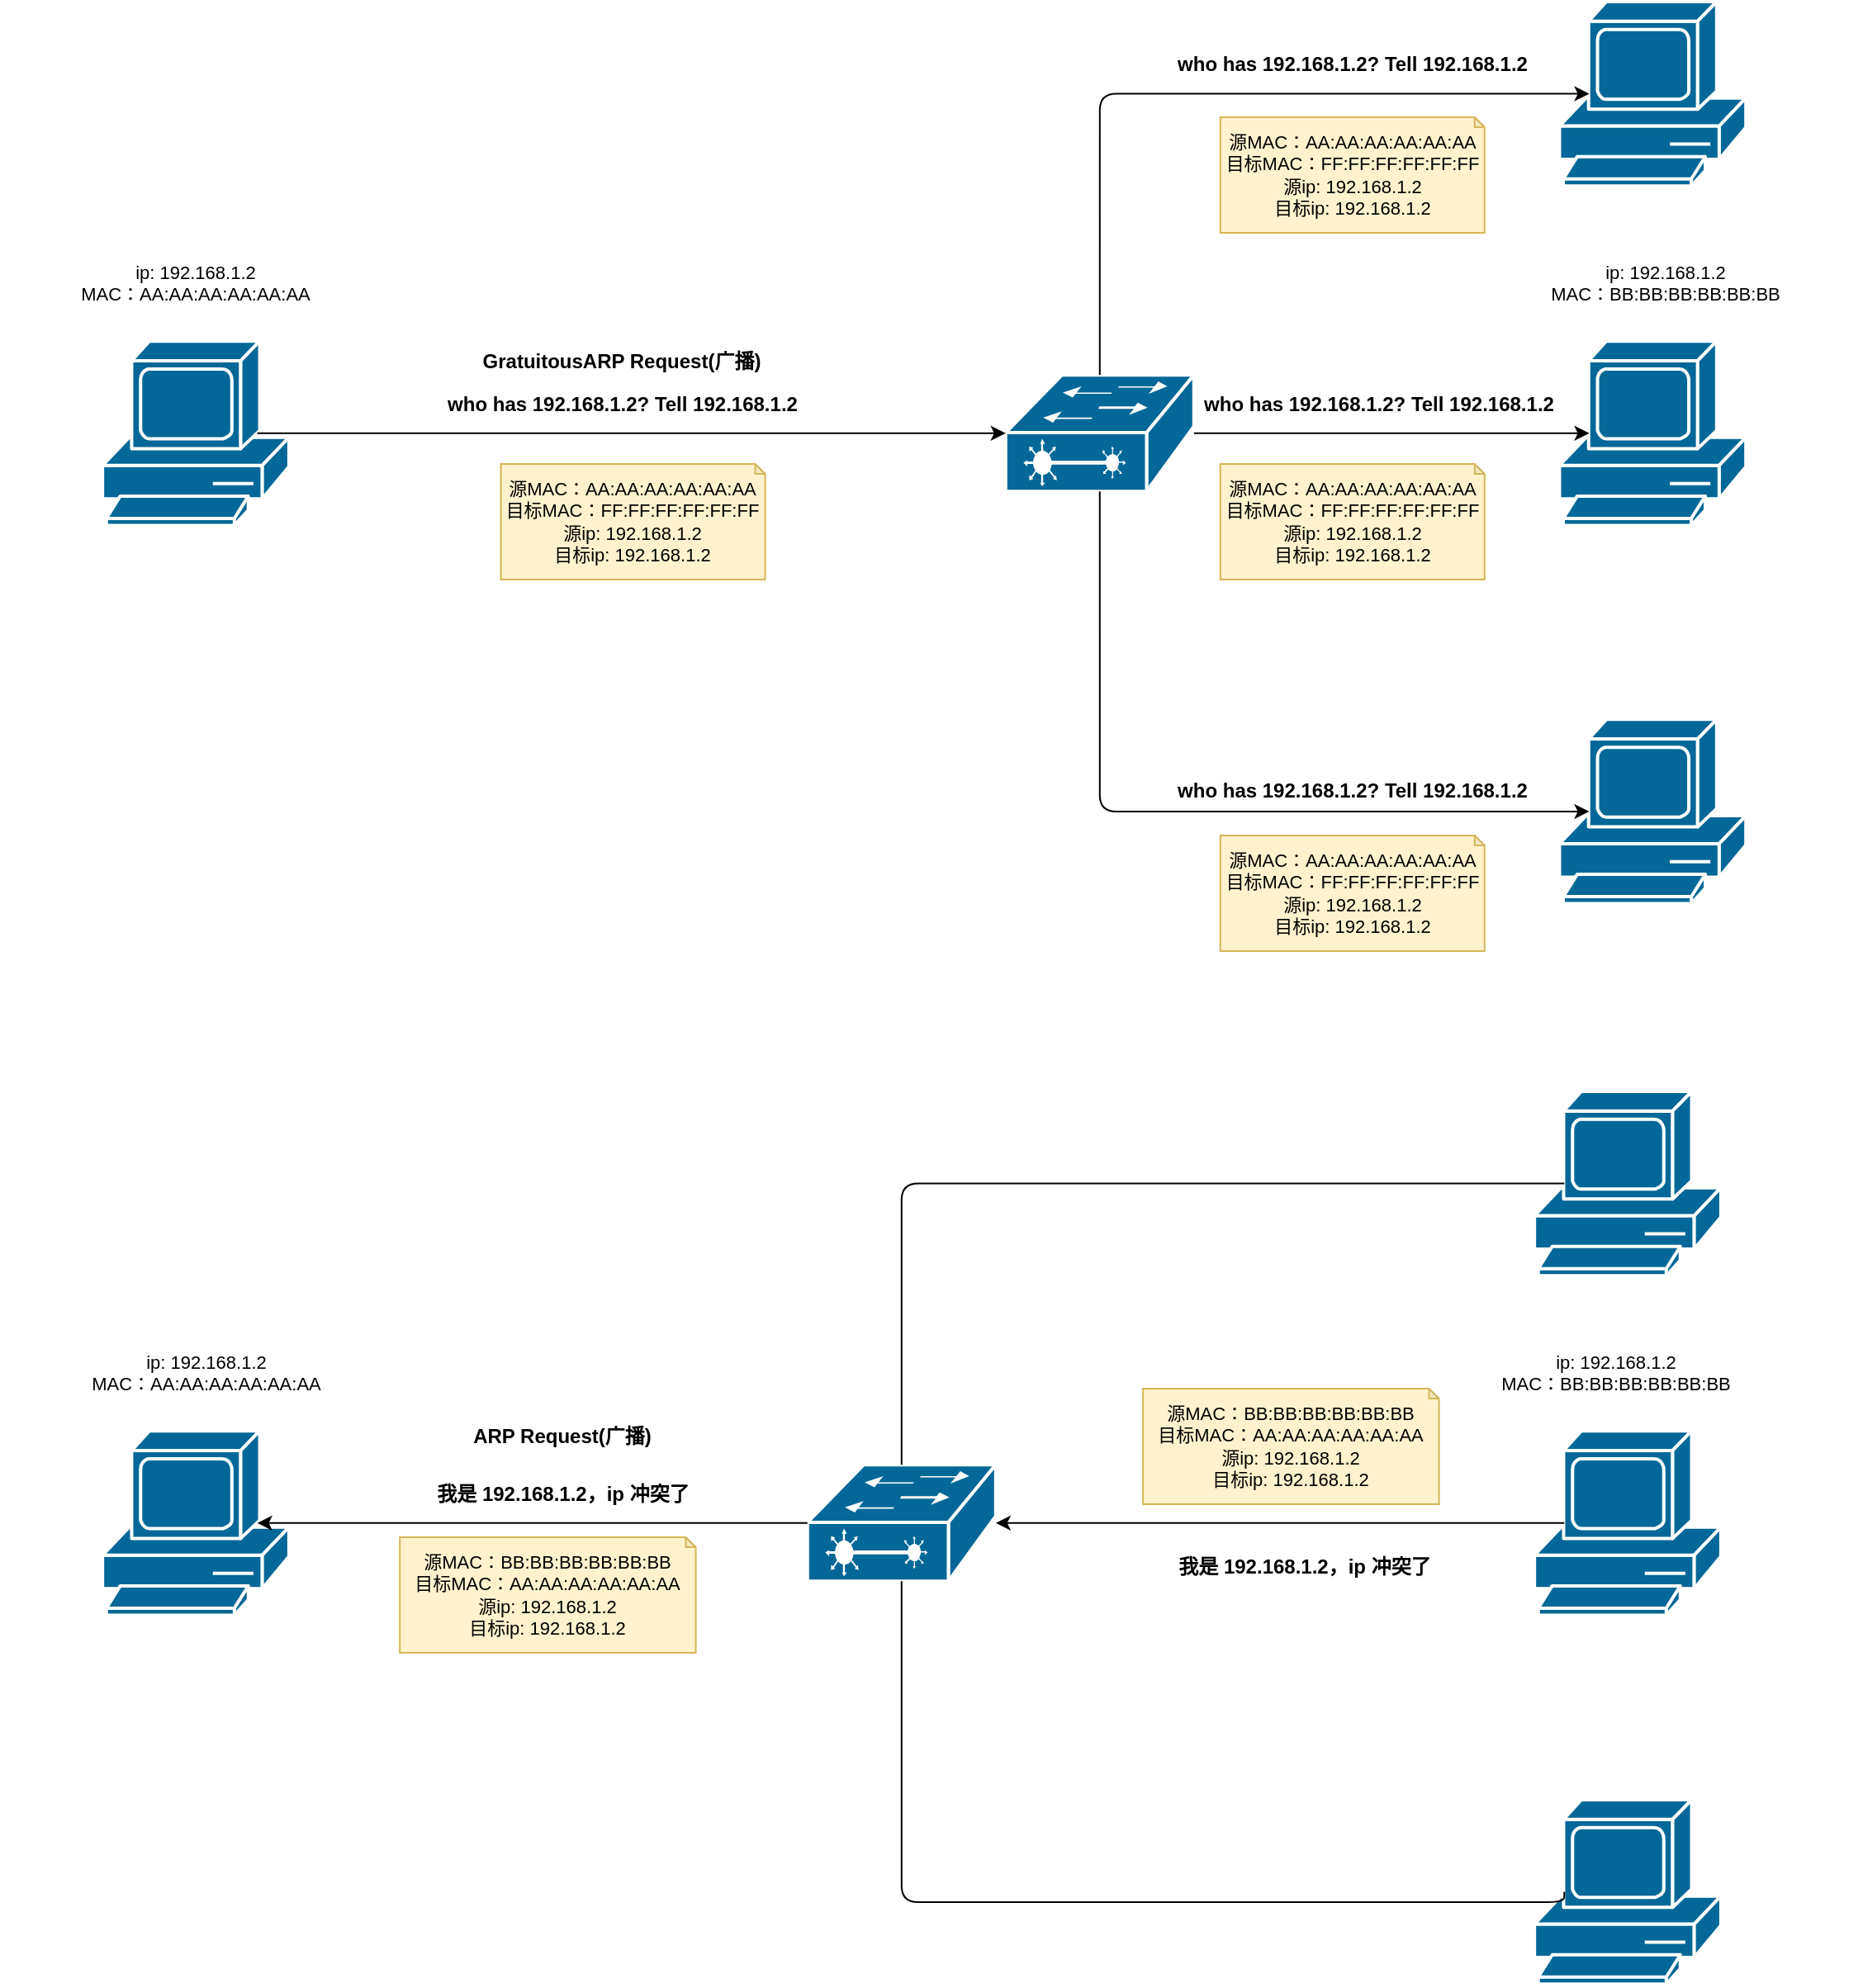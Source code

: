 <mxfile version="24.2.5" type="device">
  <diagram name="第 1 页" id="wx_q4GtmyStSURCoPwZy">
    <mxGraphModel dx="3027" dy="2364" grid="1" gridSize="10" guides="1" tooltips="1" connect="1" arrows="1" fold="1" page="1" pageScale="1" pageWidth="827" pageHeight="1169" math="0" shadow="0">
      <root>
        <mxCell id="0" />
        <mxCell id="1" parent="0" />
        <mxCell id="Xk9Y0gbZHQbHUUyng2XC-1" value="" style="group" vertex="1" connectable="0" parent="1">
          <mxGeometry x="-100" y="190" width="1126.6" height="1200.61" as="geometry" />
        </mxCell>
        <mxCell id="Xk9Y0gbZHQbHUUyng2XC-2" value="" style="shape=mxgraph.cisco.computers_and_peripherals.pc;sketch=0;html=1;pointerEvents=1;dashed=0;fillColor=#036897;strokeColor=#ffffff;strokeWidth=2;verticalLabelPosition=bottom;verticalAlign=top;align=center;outlineConnect=0;" vertex="1" parent="Xk9Y0gbZHQbHUUyng2XC-1">
          <mxGeometry x="929.079" y="865.593" width="112.867" height="111.608" as="geometry" />
        </mxCell>
        <mxCell id="Xk9Y0gbZHQbHUUyng2XC-3" style="edgeStyle=orthogonalEdgeStyle;rounded=0;orthogonalLoop=1;jettySize=auto;html=1;exitX=0.16;exitY=0.5;exitDx=0;exitDy=0;exitPerimeter=0;entryX=1;entryY=0.5;entryDx=0;entryDy=0;entryPerimeter=0;" edge="1" parent="Xk9Y0gbZHQbHUUyng2XC-1" source="Xk9Y0gbZHQbHUUyng2XC-2" target="Xk9Y0gbZHQbHUUyng2XC-4">
          <mxGeometry relative="1" as="geometry" />
        </mxCell>
        <mxCell id="Xk9Y0gbZHQbHUUyng2XC-4" value="" style="shape=mxgraph.cisco.switches.layer_2_remote_switch;sketch=0;html=1;pointerEvents=1;dashed=0;fillColor=#036897;strokeColor=#ffffff;strokeWidth=2;verticalLabelPosition=bottom;verticalAlign=top;align=center;outlineConnect=0;" vertex="1" parent="Xk9Y0gbZHQbHUUyng2XC-1">
          <mxGeometry x="488.898" y="886.152" width="113.996" height="70.489" as="geometry" />
        </mxCell>
        <mxCell id="Xk9Y0gbZHQbHUUyng2XC-5" value="" style="shape=mxgraph.cisco.computers_and_peripherals.pc;sketch=0;html=1;pointerEvents=1;dashed=0;fillColor=#036897;strokeColor=#ffffff;strokeWidth=2;verticalLabelPosition=bottom;verticalAlign=top;align=center;outlineConnect=0;" vertex="1" parent="Xk9Y0gbZHQbHUUyng2XC-1">
          <mxGeometry x="62.077" y="865.593" width="112.867" height="111.608" as="geometry" />
        </mxCell>
        <mxCell id="Xk9Y0gbZHQbHUUyng2XC-6" value="" style="shape=mxgraph.cisco.computers_and_peripherals.pc;sketch=0;html=1;pointerEvents=1;dashed=0;fillColor=#036897;strokeColor=#ffffff;strokeWidth=2;verticalLabelPosition=bottom;verticalAlign=top;align=center;outlineConnect=0;" vertex="1" parent="Xk9Y0gbZHQbHUUyng2XC-1">
          <mxGeometry x="929.079" y="660" width="112.867" height="111.608" as="geometry" />
        </mxCell>
        <mxCell id="Xk9Y0gbZHQbHUUyng2XC-7" value="" style="shape=mxgraph.cisco.computers_and_peripherals.pc;sketch=0;html=1;pointerEvents=1;dashed=0;fillColor=#036897;strokeColor=#ffffff;strokeWidth=2;verticalLabelPosition=bottom;verticalAlign=top;align=center;outlineConnect=0;" vertex="1" parent="Xk9Y0gbZHQbHUUyng2XC-1">
          <mxGeometry x="929.079" y="1089.002" width="112.867" height="111.608" as="geometry" />
        </mxCell>
        <mxCell id="Xk9Y0gbZHQbHUUyng2XC-8" style="edgeStyle=orthogonalEdgeStyle;rounded=1;orthogonalLoop=1;jettySize=auto;html=1;exitX=0.5;exitY=0;exitDx=0;exitDy=0;exitPerimeter=0;entryX=0.16;entryY=0.5;entryDx=0;entryDy=0;entryPerimeter=0;curved=0;endArrow=none;endFill=0;" edge="1" parent="Xk9Y0gbZHQbHUUyng2XC-1" source="Xk9Y0gbZHQbHUUyng2XC-4" target="Xk9Y0gbZHQbHUUyng2XC-6">
          <mxGeometry relative="1" as="geometry">
            <Array as="points">
              <mxPoint x="546.46" y="716.391" />
            </Array>
          </mxGeometry>
        </mxCell>
        <mxCell id="Xk9Y0gbZHQbHUUyng2XC-9" style="edgeStyle=orthogonalEdgeStyle;rounded=1;orthogonalLoop=1;jettySize=auto;html=1;exitX=0.5;exitY=1;exitDx=0;exitDy=0;exitPerimeter=0;entryX=0.16;entryY=0.5;entryDx=0;entryDy=0;entryPerimeter=0;curved=0;endArrow=none;endFill=0;" edge="1" parent="Xk9Y0gbZHQbHUUyng2XC-1" source="Xk9Y0gbZHQbHUUyng2XC-4" target="Xk9Y0gbZHQbHUUyng2XC-7">
          <mxGeometry relative="1" as="geometry">
            <Array as="points">
              <mxPoint x="546.46" y="1151.074" />
            </Array>
          </mxGeometry>
        </mxCell>
        <mxCell id="Xk9Y0gbZHQbHUUyng2XC-10" value="&lt;b&gt;ARP Request(广播)&lt;/b&gt;" style="text;html=1;align=center;verticalAlign=middle;whiteSpace=wrap;rounded=0;" vertex="1" parent="Xk9Y0gbZHQbHUUyng2XC-1">
          <mxGeometry x="270" y="850.91" width="141.2" height="35.24" as="geometry" />
        </mxCell>
        <mxCell id="Xk9Y0gbZHQbHUUyng2XC-11" value="&lt;font style=&quot;font-size: 11px;&quot;&gt;ip: 192.168.1.2&lt;/font&gt;&lt;div style=&quot;font-size: 11px;&quot;&gt;MAC：AA:AA:AA:AA:AA:AA&lt;/div&gt;" style="text;html=1;align=center;verticalAlign=middle;whiteSpace=wrap;rounded=0;" vertex="1" parent="Xk9Y0gbZHQbHUUyng2XC-1">
          <mxGeometry x="40.0" y="812.73" width="170" height="35.24" as="geometry" />
        </mxCell>
        <mxCell id="Xk9Y0gbZHQbHUUyng2XC-12" value="&lt;font style=&quot;font-size: 11px;&quot;&gt;ip: 192.168.1.2&lt;/font&gt;&lt;div style=&quot;font-size: 11px;&quot;&gt;MAC：BB:BB:BB:BB:BB:BB&lt;/div&gt;" style="text;html=1;align=center;verticalAlign=middle;whiteSpace=wrap;rounded=0;" vertex="1" parent="Xk9Y0gbZHQbHUUyng2XC-1">
          <mxGeometry x="889.58" y="812.73" width="177" height="35.24" as="geometry" />
        </mxCell>
        <mxCell id="Xk9Y0gbZHQbHUUyng2XC-13" value="&lt;div style=&quot;font-size: 11px;&quot;&gt;&lt;font style=&quot;font-size: 11px;&quot;&gt;&lt;font style=&quot;font-size: 11px;&quot;&gt;源MAC：&lt;/font&gt;&lt;span style=&quot;background-color: initial;&quot;&gt;BB:BB:BB:BB:BB:BB&lt;/span&gt;&lt;/font&gt;&lt;/div&gt;&lt;div style=&quot;font-size: 11px;&quot;&gt;&lt;font style=&quot;font-size: 11px;&quot;&gt;目标MAC：AA:AA:AA:AA:AA:AA&lt;span style=&quot;background-color: initial;&quot;&gt;&lt;br&gt;&lt;/span&gt;&lt;/font&gt;&lt;/div&gt;&lt;font style=&quot;font-size: 11px;&quot;&gt;源ip: 192.168.1.2&lt;/font&gt;&lt;div style=&quot;font-size: 11px;&quot;&gt;&lt;font style=&quot;font-size: 11px;&quot;&gt;目标ip: 192.168.1.2&lt;/font&gt;&lt;/div&gt;" style="shape=note;whiteSpace=wrap;html=1;backgroundOutline=1;darkOpacity=0.05;fillColor=#fff2cc;strokeColor=#d6b656;size=6;" vertex="1" parent="Xk9Y0gbZHQbHUUyng2XC-1">
          <mxGeometry x="692.08" y="840.0" width="179.19" height="70" as="geometry" />
        </mxCell>
        <mxCell id="Xk9Y0gbZHQbHUUyng2XC-14" style="edgeStyle=orthogonalEdgeStyle;rounded=0;orthogonalLoop=1;jettySize=auto;html=1;exitX=0;exitY=0.5;exitDx=0;exitDy=0;exitPerimeter=0;entryX=0.83;entryY=0.5;entryDx=0;entryDy=0;entryPerimeter=0;" edge="1" parent="Xk9Y0gbZHQbHUUyng2XC-1" source="Xk9Y0gbZHQbHUUyng2XC-4" target="Xk9Y0gbZHQbHUUyng2XC-5">
          <mxGeometry relative="1" as="geometry" />
        </mxCell>
        <mxCell id="Xk9Y0gbZHQbHUUyng2XC-15" value="&lt;div style=&quot;font-size: 11px;&quot;&gt;&lt;div&gt;源MAC：&lt;span style=&quot;background-color: initial;&quot;&gt;BB:BB:BB:BB:BB:BB&lt;/span&gt;&lt;/div&gt;&lt;div&gt;目标MAC：AA:AA:AA:AA:AA:AA&lt;span style=&quot;background-color: initial;&quot;&gt;&lt;br&gt;&lt;/span&gt;&lt;/div&gt;源ip: 192.168.1.2&lt;div&gt;目标ip: 192.168.1.2&lt;/div&gt;&lt;/div&gt;" style="shape=note;whiteSpace=wrap;html=1;backgroundOutline=1;darkOpacity=0.05;fillColor=#fff2cc;strokeColor=#d6b656;size=6;" vertex="1" parent="Xk9Y0gbZHQbHUUyng2XC-1">
          <mxGeometry x="242.08" y="930.0" width="179.19" height="70" as="geometry" />
        </mxCell>
        <mxCell id="Xk9Y0gbZHQbHUUyng2XC-17" value="" style="shape=mxgraph.cisco.switches.layer_2_remote_switch;sketch=0;html=1;pointerEvents=1;dashed=0;fillColor=#036897;strokeColor=#ffffff;strokeWidth=2;verticalLabelPosition=bottom;verticalAlign=top;align=center;outlineConnect=0;" vertex="1" parent="Xk9Y0gbZHQbHUUyng2XC-1">
          <mxGeometry x="608.898" y="226.152" width="113.996" height="70.489" as="geometry" />
        </mxCell>
        <mxCell id="Xk9Y0gbZHQbHUUyng2XC-18" value="" style="shape=mxgraph.cisco.computers_and_peripherals.pc;sketch=0;html=1;pointerEvents=1;dashed=0;fillColor=#036897;strokeColor=#ffffff;strokeWidth=2;verticalLabelPosition=bottom;verticalAlign=top;align=center;outlineConnect=0;" vertex="1" parent="Xk9Y0gbZHQbHUUyng2XC-1">
          <mxGeometry x="62.077" y="205.593" width="112.867" height="111.608" as="geometry" />
        </mxCell>
        <mxCell id="Xk9Y0gbZHQbHUUyng2XC-19" value="" style="shape=mxgraph.cisco.computers_and_peripherals.pc;sketch=0;html=1;pointerEvents=1;dashed=0;fillColor=#036897;strokeColor=#ffffff;strokeWidth=2;verticalLabelPosition=bottom;verticalAlign=top;align=center;outlineConnect=0;" vertex="1" parent="Xk9Y0gbZHQbHUUyng2XC-1">
          <mxGeometry x="944.219" y="205.593" width="112.867" height="111.608" as="geometry" />
        </mxCell>
        <mxCell id="Xk9Y0gbZHQbHUUyng2XC-20" style="edgeStyle=orthogonalEdgeStyle;rounded=0;orthogonalLoop=1;jettySize=auto;html=1;exitX=0.83;exitY=0.5;exitDx=0;exitDy=0;exitPerimeter=0;entryX=0;entryY=0.5;entryDx=0;entryDy=0;entryPerimeter=0;" edge="1" parent="Xk9Y0gbZHQbHUUyng2XC-1" source="Xk9Y0gbZHQbHUUyng2XC-18" target="Xk9Y0gbZHQbHUUyng2XC-17">
          <mxGeometry relative="1" as="geometry" />
        </mxCell>
        <mxCell id="Xk9Y0gbZHQbHUUyng2XC-21" style="edgeStyle=orthogonalEdgeStyle;rounded=0;orthogonalLoop=1;jettySize=auto;html=1;exitX=1;exitY=0.5;exitDx=0;exitDy=0;exitPerimeter=0;entryX=0.16;entryY=0.5;entryDx=0;entryDy=0;entryPerimeter=0;" edge="1" parent="Xk9Y0gbZHQbHUUyng2XC-1" source="Xk9Y0gbZHQbHUUyng2XC-17" target="Xk9Y0gbZHQbHUUyng2XC-19">
          <mxGeometry relative="1" as="geometry" />
        </mxCell>
        <mxCell id="Xk9Y0gbZHQbHUUyng2XC-22" value="" style="shape=mxgraph.cisco.computers_and_peripherals.pc;sketch=0;html=1;pointerEvents=1;dashed=0;fillColor=#036897;strokeColor=#ffffff;strokeWidth=2;verticalLabelPosition=bottom;verticalAlign=top;align=center;outlineConnect=0;" vertex="1" parent="Xk9Y0gbZHQbHUUyng2XC-1">
          <mxGeometry x="944.219" width="112.867" height="111.608" as="geometry" />
        </mxCell>
        <mxCell id="Xk9Y0gbZHQbHUUyng2XC-23" value="" style="shape=mxgraph.cisco.computers_and_peripherals.pc;sketch=0;html=1;pointerEvents=1;dashed=0;fillColor=#036897;strokeColor=#ffffff;strokeWidth=2;verticalLabelPosition=bottom;verticalAlign=top;align=center;outlineConnect=0;" vertex="1" parent="Xk9Y0gbZHQbHUUyng2XC-1">
          <mxGeometry x="944.219" y="434.682" width="112.867" height="111.608" as="geometry" />
        </mxCell>
        <mxCell id="Xk9Y0gbZHQbHUUyng2XC-24" style="edgeStyle=orthogonalEdgeStyle;rounded=1;orthogonalLoop=1;jettySize=auto;html=1;exitX=0.5;exitY=0;exitDx=0;exitDy=0;exitPerimeter=0;entryX=0.16;entryY=0.5;entryDx=0;entryDy=0;entryPerimeter=0;curved=0;" edge="1" parent="Xk9Y0gbZHQbHUUyng2XC-1" source="Xk9Y0gbZHQbHUUyng2XC-17" target="Xk9Y0gbZHQbHUUyng2XC-22">
          <mxGeometry relative="1" as="geometry">
            <Array as="points">
              <mxPoint x="666.46" y="56.391" />
            </Array>
          </mxGeometry>
        </mxCell>
        <mxCell id="Xk9Y0gbZHQbHUUyng2XC-25" style="edgeStyle=orthogonalEdgeStyle;rounded=1;orthogonalLoop=1;jettySize=auto;html=1;exitX=0.5;exitY=1;exitDx=0;exitDy=0;exitPerimeter=0;entryX=0.16;entryY=0.5;entryDx=0;entryDy=0;entryPerimeter=0;curved=0;" edge="1" parent="Xk9Y0gbZHQbHUUyng2XC-1" source="Xk9Y0gbZHQbHUUyng2XC-17" target="Xk9Y0gbZHQbHUUyng2XC-23">
          <mxGeometry relative="1" as="geometry">
            <Array as="points">
              <mxPoint x="666.46" y="491.074" />
            </Array>
          </mxGeometry>
        </mxCell>
        <mxCell id="Xk9Y0gbZHQbHUUyng2XC-26" value="&lt;b&gt;GratuitousARP Request(广播)&lt;/b&gt;" style="text;html=1;align=center;verticalAlign=middle;whiteSpace=wrap;rounded=0;" vertex="1" parent="Xk9Y0gbZHQbHUUyng2XC-1">
          <mxGeometry x="290" y="200" width="173.28" height="35.24" as="geometry" />
        </mxCell>
        <mxCell id="Xk9Y0gbZHQbHUUyng2XC-27" value="&lt;font style=&quot;font-size: 11px;&quot;&gt;ip: 192.168.1.2&lt;/font&gt;&lt;div style=&quot;font-size: 11px;&quot;&gt;MAC：AA:AA:AA:AA:AA:AA&lt;/div&gt;" style="text;html=1;align=center;verticalAlign=middle;whiteSpace=wrap;rounded=0;" vertex="1" parent="Xk9Y0gbZHQbHUUyng2XC-1">
          <mxGeometry y="152.726" width="237.021" height="35.245" as="geometry" />
        </mxCell>
        <mxCell id="Xk9Y0gbZHQbHUUyng2XC-28" value="&lt;font style=&quot;font-size: 11px;&quot;&gt;ip: 192.168.1.2&lt;/font&gt;&lt;div style=&quot;font-size: 11px;&quot;&gt;MAC：BB:BB:BB:BB:BB:BB&lt;/div&gt;" style="text;html=1;align=center;verticalAlign=middle;whiteSpace=wrap;rounded=0;" vertex="1" parent="Xk9Y0gbZHQbHUUyng2XC-1">
          <mxGeometry x="889.579" y="152.726" width="237.021" height="35.245" as="geometry" />
        </mxCell>
        <mxCell id="Xk9Y0gbZHQbHUUyng2XC-29" value="&lt;div style=&quot;font-size: 11px;&quot;&gt;&lt;font style=&quot;font-size: 11px;&quot;&gt;&lt;font style=&quot;font-size: 11px;&quot;&gt;源MAC：&lt;/font&gt;&lt;span style=&quot;background-color: initial;&quot;&gt;AA:AA:AA:AA:AA:AA&lt;/span&gt;&lt;/font&gt;&lt;/div&gt;&lt;div style=&quot;font-size: 11px;&quot;&gt;&lt;font style=&quot;font-size: 11px;&quot;&gt;目标MAC：FF:FF:FF:FF:FF:FF&lt;span style=&quot;background-color: initial;&quot;&gt;&lt;br&gt;&lt;/span&gt;&lt;/font&gt;&lt;/div&gt;&lt;font style=&quot;font-size: 11px;&quot;&gt;源ip: 192.168.1.2&lt;/font&gt;&lt;div style=&quot;font-size: 11px;&quot;&gt;&lt;font style=&quot;font-size: 11px;&quot;&gt;目标ip: 192.168.1.2&lt;/font&gt;&lt;/div&gt;" style="shape=note;whiteSpace=wrap;html=1;backgroundOutline=1;darkOpacity=0.05;fillColor=#fff2cc;strokeColor=#d6b656;size=6;" vertex="1" parent="Xk9Y0gbZHQbHUUyng2XC-1">
          <mxGeometry x="738.89" y="280" width="160" height="70" as="geometry" />
        </mxCell>
        <mxCell id="Xk9Y0gbZHQbHUUyng2XC-30" value="&lt;div style=&quot;font-size: 11px;&quot;&gt;&lt;font style=&quot;font-size: 11px;&quot;&gt;&lt;font style=&quot;font-size: 11px;&quot;&gt;源MAC：&lt;/font&gt;&lt;span style=&quot;background-color: initial;&quot;&gt;AA:AA:AA:AA:AA:AA&lt;/span&gt;&lt;/font&gt;&lt;/div&gt;&lt;div style=&quot;font-size: 11px;&quot;&gt;&lt;font style=&quot;font-size: 11px;&quot;&gt;目标MAC：FF:FF:FF:FF:FF:FF&lt;span style=&quot;background-color: initial;&quot;&gt;&lt;br&gt;&lt;/span&gt;&lt;/font&gt;&lt;/div&gt;&lt;font style=&quot;font-size: 11px;&quot;&gt;源ip: 192.168.1.2&lt;/font&gt;&lt;div style=&quot;font-size: 11px;&quot;&gt;&lt;font style=&quot;font-size: 11px;&quot;&gt;目标ip: 192.168.1.2&lt;/font&gt;&lt;/div&gt;" style="shape=note;whiteSpace=wrap;html=1;backgroundOutline=1;darkOpacity=0.05;fillColor=#fff2cc;strokeColor=#d6b656;size=6;" vertex="1" parent="Xk9Y0gbZHQbHUUyng2XC-1">
          <mxGeometry x="738.89" y="70" width="160" height="70" as="geometry" />
        </mxCell>
        <mxCell id="Xk9Y0gbZHQbHUUyng2XC-31" value="&lt;div style=&quot;font-size: 11px;&quot;&gt;&lt;font style=&quot;font-size: 11px;&quot;&gt;&lt;font style=&quot;font-size: 11px;&quot;&gt;源MAC：&lt;/font&gt;&lt;span style=&quot;background-color: initial;&quot;&gt;AA:AA:AA:AA:AA:AA&lt;/span&gt;&lt;/font&gt;&lt;/div&gt;&lt;div style=&quot;font-size: 11px;&quot;&gt;&lt;font style=&quot;font-size: 11px;&quot;&gt;目标MAC：FF:FF:FF:FF:FF:FF&lt;span style=&quot;background-color: initial;&quot;&gt;&lt;br&gt;&lt;/span&gt;&lt;/font&gt;&lt;/div&gt;&lt;font style=&quot;font-size: 11px;&quot;&gt;源ip: 192.168.1.2&lt;/font&gt;&lt;div style=&quot;font-size: 11px;&quot;&gt;&lt;font style=&quot;font-size: 11px;&quot;&gt;目标ip: 192.168.1.2&lt;/font&gt;&lt;/div&gt;" style="shape=note;whiteSpace=wrap;html=1;backgroundOutline=1;darkOpacity=0.05;fillColor=#fff2cc;strokeColor=#d6b656;size=6;" vertex="1" parent="Xk9Y0gbZHQbHUUyng2XC-1">
          <mxGeometry x="738.89" y="505" width="160" height="70" as="geometry" />
        </mxCell>
        <mxCell id="Xk9Y0gbZHQbHUUyng2XC-32" value="&lt;div style=&quot;font-size: 11px;&quot;&gt;&lt;font style=&quot;font-size: 11px;&quot;&gt;&lt;font style=&quot;font-size: 11px;&quot;&gt;源MAC：&lt;/font&gt;&lt;span style=&quot;background-color: initial;&quot;&gt;AA:AA:AA:AA:AA:AA&lt;/span&gt;&lt;/font&gt;&lt;/div&gt;&lt;div style=&quot;font-size: 11px;&quot;&gt;&lt;font style=&quot;font-size: 11px;&quot;&gt;目标MAC：FF:FF:FF:FF:FF:FF&lt;span style=&quot;background-color: initial;&quot;&gt;&lt;br&gt;&lt;/span&gt;&lt;/font&gt;&lt;/div&gt;&lt;font style=&quot;font-size: 11px;&quot;&gt;源ip: 192.168.1.2&lt;/font&gt;&lt;div style=&quot;font-size: 11px;&quot;&gt;&lt;font style=&quot;font-size: 11px;&quot;&gt;目标ip: 192.168.1.2&lt;/font&gt;&lt;/div&gt;" style="shape=note;whiteSpace=wrap;html=1;backgroundOutline=1;darkOpacity=0.05;fillColor=#fff2cc;strokeColor=#d6b656;size=6;" vertex="1" parent="Xk9Y0gbZHQbHUUyng2XC-1">
          <mxGeometry x="303.28" y="280" width="160" height="70" as="geometry" />
        </mxCell>
        <mxCell id="Xk9Y0gbZHQbHUUyng2XC-36" value="&lt;b&gt;who has 192.168.1.2? Tell 192.168.1.2&lt;/b&gt;" style="text;html=1;align=center;verticalAlign=middle;whiteSpace=wrap;rounded=0;" vertex="1" parent="Xk9Y0gbZHQbHUUyng2XC-1">
          <mxGeometry x="251.64" y="226.15" width="250" height="35.24" as="geometry" />
        </mxCell>
        <mxCell id="Xk9Y0gbZHQbHUUyng2XC-37" value="&lt;b&gt;who has 192.168.1.2? Tell 192.168.1.2&lt;/b&gt;" style="text;html=1;align=center;verticalAlign=middle;whiteSpace=wrap;rounded=0;" vertex="1" parent="Xk9Y0gbZHQbHUUyng2XC-1">
          <mxGeometry x="694.22" y="20.0" width="250" height="35.24" as="geometry" />
        </mxCell>
        <mxCell id="Xk9Y0gbZHQbHUUyng2XC-38" value="&lt;b&gt;who has 192.168.1.2? Tell 192.168.1.2&lt;/b&gt;" style="text;html=1;align=center;verticalAlign=middle;whiteSpace=wrap;rounded=0;" vertex="1" parent="Xk9Y0gbZHQbHUUyng2XC-1">
          <mxGeometry x="710" y="226.15" width="250" height="35.24" as="geometry" />
        </mxCell>
        <mxCell id="Xk9Y0gbZHQbHUUyng2XC-39" value="&lt;b&gt;who has 192.168.1.2? Tell 192.168.1.2&lt;/b&gt;" style="text;html=1;align=center;verticalAlign=middle;whiteSpace=wrap;rounded=0;" vertex="1" parent="Xk9Y0gbZHQbHUUyng2XC-1">
          <mxGeometry x="694.22" y="460" width="250" height="35.24" as="geometry" />
        </mxCell>
        <mxCell id="Xk9Y0gbZHQbHUUyng2XC-40" value="&lt;b&gt;我是 192.168.1.2，ip 冲突了&lt;/b&gt;" style="text;html=1;align=center;verticalAlign=middle;whiteSpace=wrap;rounded=0;" vertex="1" parent="Xk9Y0gbZHQbHUUyng2XC-1">
          <mxGeometry x="260.6" y="886.15" width="160" height="35.24" as="geometry" />
        </mxCell>
        <mxCell id="Xk9Y0gbZHQbHUUyng2XC-41" value="&lt;b&gt;我是 192.168.1.2，ip 冲突了&lt;/b&gt;" style="text;html=1;align=center;verticalAlign=middle;whiteSpace=wrap;rounded=0;" vertex="1" parent="Xk9Y0gbZHQbHUUyng2XC-1">
          <mxGeometry x="710" y="930.0" width="160" height="35.24" as="geometry" />
        </mxCell>
      </root>
    </mxGraphModel>
  </diagram>
</mxfile>
